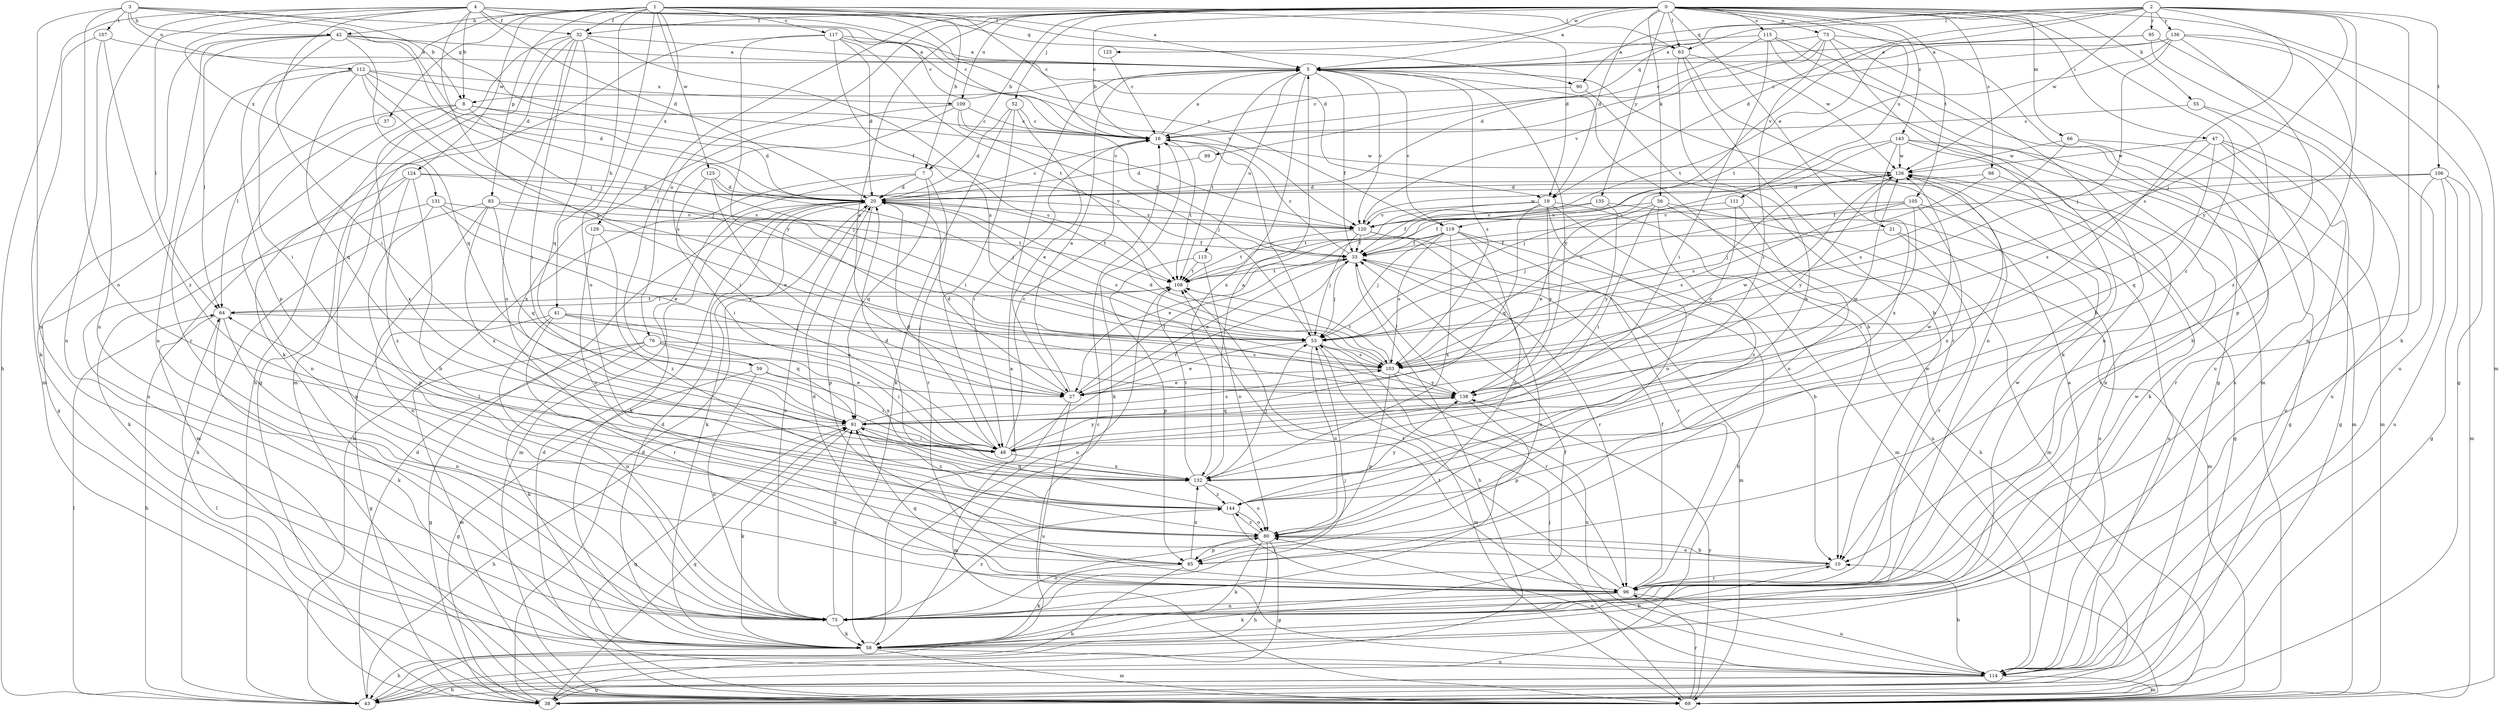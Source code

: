 strict digraph  {
0;
1;
2;
3;
4;
5;
7;
8;
10;
16;
19;
20;
21;
27;
32;
33;
37;
38;
41;
42;
43;
47;
48;
52;
53;
55;
56;
58;
59;
63;
64;
66;
69;
73;
75;
76;
80;
83;
85;
89;
90;
91;
95;
96;
98;
103;
105;
106;
107;
108;
109;
111;
112;
113;
114;
115;
117;
119;
120;
123;
124;
125;
126;
129;
131;
132;
135;
136;
138;
143;
144;
0 -> 5  [label=a];
0 -> 7  [label=b];
0 -> 16  [label=c];
0 -> 19  [label=d];
0 -> 21  [label=e];
0 -> 27  [label=e];
0 -> 32  [label=f];
0 -> 47  [label=i];
0 -> 52  [label=j];
0 -> 55  [label=k];
0 -> 56  [label=k];
0 -> 59  [label=l];
0 -> 63  [label=l];
0 -> 66  [label=m];
0 -> 69  [label=m];
0 -> 73  [label=n];
0 -> 76  [label=o];
0 -> 98  [label=s];
0 -> 105  [label=t];
0 -> 109  [label=u];
0 -> 111  [label=u];
0 -> 115  [label=v];
0 -> 123  [label=w];
0 -> 135  [label=y];
0 -> 143  [label=z];
0 -> 144  [label=z];
1 -> 5  [label=a];
1 -> 7  [label=b];
1 -> 16  [label=c];
1 -> 19  [label=d];
1 -> 32  [label=f];
1 -> 37  [label=g];
1 -> 41  [label=h];
1 -> 42  [label=h];
1 -> 63  [label=l];
1 -> 80  [label=o];
1 -> 83  [label=p];
1 -> 85  [label=p];
1 -> 117  [label=v];
1 -> 124  [label=w];
1 -> 125  [label=w];
1 -> 129  [label=x];
2 -> 19  [label=d];
2 -> 53  [label=j];
2 -> 58  [label=k];
2 -> 63  [label=l];
2 -> 89  [label=q];
2 -> 90  [label=q];
2 -> 95  [label=r];
2 -> 103  [label=s];
2 -> 106  [label=t];
2 -> 119  [label=v];
2 -> 126  [label=w];
2 -> 136  [label=y];
2 -> 138  [label=y];
3 -> 8  [label=b];
3 -> 16  [label=c];
3 -> 42  [label=h];
3 -> 53  [label=j];
3 -> 75  [label=n];
3 -> 80  [label=o];
3 -> 107  [label=t];
3 -> 112  [label=u];
4 -> 8  [label=b];
4 -> 16  [label=c];
4 -> 19  [label=d];
4 -> 20  [label=d];
4 -> 32  [label=f];
4 -> 43  [label=h];
4 -> 48  [label=i];
4 -> 63  [label=l];
4 -> 64  [label=l];
4 -> 75  [label=n];
4 -> 90  [label=q];
4 -> 119  [label=v];
4 -> 131  [label=x];
4 -> 138  [label=y];
5 -> 8  [label=b];
5 -> 10  [label=b];
5 -> 33  [label=f];
5 -> 103  [label=s];
5 -> 108  [label=t];
5 -> 113  [label=u];
5 -> 119  [label=v];
5 -> 120  [label=v];
5 -> 132  [label=x];
5 -> 138  [label=y];
7 -> 20  [label=d];
7 -> 43  [label=h];
7 -> 58  [label=k];
7 -> 91  [label=q];
7 -> 96  [label=r];
8 -> 16  [label=c];
8 -> 20  [label=d];
8 -> 38  [label=g];
8 -> 53  [label=j];
8 -> 114  [label=u];
8 -> 132  [label=x];
10 -> 80  [label=o];
10 -> 96  [label=r];
16 -> 5  [label=a];
16 -> 48  [label=i];
16 -> 58  [label=k];
16 -> 108  [label=t];
16 -> 126  [label=w];
19 -> 33  [label=f];
19 -> 69  [label=m];
19 -> 80  [label=o];
19 -> 91  [label=q];
19 -> 108  [label=t];
19 -> 114  [label=u];
19 -> 120  [label=v];
19 -> 138  [label=y];
20 -> 16  [label=c];
20 -> 58  [label=k];
20 -> 69  [label=m];
20 -> 75  [label=n];
20 -> 85  [label=p];
20 -> 103  [label=s];
20 -> 108  [label=t];
20 -> 120  [label=v];
21 -> 33  [label=f];
21 -> 69  [label=m];
21 -> 96  [label=r];
27 -> 5  [label=a];
27 -> 20  [label=d];
27 -> 33  [label=f];
27 -> 69  [label=m];
27 -> 114  [label=u];
27 -> 126  [label=w];
32 -> 5  [label=a];
32 -> 38  [label=g];
32 -> 43  [label=h];
32 -> 48  [label=i];
32 -> 69  [label=m];
32 -> 80  [label=o];
32 -> 91  [label=q];
32 -> 103  [label=s];
33 -> 16  [label=c];
33 -> 27  [label=e];
33 -> 43  [label=h];
33 -> 53  [label=j];
33 -> 69  [label=m];
33 -> 96  [label=r];
33 -> 108  [label=t];
37 -> 75  [label=n];
38 -> 20  [label=d];
38 -> 91  [label=q];
41 -> 27  [label=e];
41 -> 38  [label=g];
41 -> 53  [label=j];
41 -> 75  [label=n];
41 -> 91  [label=q];
41 -> 96  [label=r];
42 -> 5  [label=a];
42 -> 20  [label=d];
42 -> 33  [label=f];
42 -> 48  [label=i];
42 -> 58  [label=k];
42 -> 64  [label=l];
42 -> 75  [label=n];
42 -> 91  [label=q];
43 -> 16  [label=c];
43 -> 20  [label=d];
43 -> 64  [label=l];
47 -> 38  [label=g];
47 -> 75  [label=n];
47 -> 91  [label=q];
47 -> 103  [label=s];
47 -> 114  [label=u];
47 -> 126  [label=w];
48 -> 16  [label=c];
48 -> 20  [label=d];
48 -> 33  [label=f];
48 -> 132  [label=x];
48 -> 138  [label=y];
52 -> 16  [label=c];
52 -> 20  [label=d];
52 -> 27  [label=e];
52 -> 48  [label=i];
52 -> 58  [label=k];
53 -> 16  [label=c];
53 -> 27  [label=e];
53 -> 69  [label=m];
53 -> 80  [label=o];
53 -> 96  [label=r];
53 -> 103  [label=s];
55 -> 10  [label=b];
55 -> 16  [label=c];
55 -> 114  [label=u];
56 -> 27  [label=e];
56 -> 43  [label=h];
56 -> 48  [label=i];
56 -> 69  [label=m];
56 -> 120  [label=v];
56 -> 144  [label=z];
58 -> 5  [label=a];
58 -> 10  [label=b];
58 -> 20  [label=d];
58 -> 33  [label=f];
58 -> 43  [label=h];
58 -> 69  [label=m];
58 -> 114  [label=u];
59 -> 27  [label=e];
59 -> 38  [label=g];
59 -> 48  [label=i];
59 -> 75  [label=n];
63 -> 10  [label=b];
63 -> 75  [label=n];
63 -> 80  [label=o];
63 -> 126  [label=w];
64 -> 43  [label=h];
64 -> 53  [label=j];
64 -> 58  [label=k];
64 -> 75  [label=n];
64 -> 108  [label=t];
66 -> 38  [label=g];
66 -> 69  [label=m];
66 -> 103  [label=s];
66 -> 126  [label=w];
69 -> 20  [label=d];
69 -> 53  [label=j];
69 -> 64  [label=l];
69 -> 91  [label=q];
69 -> 96  [label=r];
69 -> 138  [label=y];
73 -> 5  [label=a];
73 -> 10  [label=b];
73 -> 20  [label=d];
73 -> 48  [label=i];
73 -> 75  [label=n];
73 -> 114  [label=u];
73 -> 120  [label=v];
75 -> 53  [label=j];
75 -> 58  [label=k];
75 -> 80  [label=o];
75 -> 91  [label=q];
75 -> 126  [label=w];
75 -> 144  [label=z];
76 -> 38  [label=g];
76 -> 48  [label=i];
76 -> 58  [label=k];
76 -> 69  [label=m];
76 -> 103  [label=s];
76 -> 132  [label=x];
80 -> 10  [label=b];
80 -> 38  [label=g];
80 -> 43  [label=h];
80 -> 58  [label=k];
80 -> 85  [label=p];
80 -> 144  [label=z];
83 -> 43  [label=h];
83 -> 75  [label=n];
83 -> 91  [label=q];
83 -> 108  [label=t];
83 -> 120  [label=v];
83 -> 132  [label=x];
85 -> 43  [label=h];
85 -> 58  [label=k];
85 -> 126  [label=w];
85 -> 132  [label=x];
89 -> 20  [label=d];
90 -> 16  [label=c];
90 -> 96  [label=r];
91 -> 43  [label=h];
91 -> 48  [label=i];
91 -> 58  [label=k];
91 -> 103  [label=s];
91 -> 126  [label=w];
91 -> 144  [label=z];
95 -> 5  [label=a];
95 -> 75  [label=n];
95 -> 108  [label=t];
95 -> 114  [label=u];
96 -> 20  [label=d];
96 -> 33  [label=f];
96 -> 58  [label=k];
96 -> 75  [label=n];
96 -> 91  [label=q];
96 -> 108  [label=t];
96 -> 114  [label=u];
96 -> 126  [label=w];
98 -> 20  [label=d];
98 -> 53  [label=j];
98 -> 96  [label=r];
103 -> 20  [label=d];
103 -> 27  [label=e];
103 -> 85  [label=p];
103 -> 108  [label=t];
103 -> 114  [label=u];
103 -> 138  [label=y];
105 -> 48  [label=i];
105 -> 53  [label=j];
105 -> 103  [label=s];
105 -> 114  [label=u];
105 -> 120  [label=v];
105 -> 132  [label=x];
106 -> 20  [label=d];
106 -> 33  [label=f];
106 -> 38  [label=g];
106 -> 69  [label=m];
106 -> 96  [label=r];
106 -> 114  [label=u];
107 -> 5  [label=a];
107 -> 69  [label=m];
107 -> 75  [label=n];
107 -> 144  [label=z];
108 -> 64  [label=l];
108 -> 75  [label=n];
109 -> 16  [label=c];
109 -> 33  [label=f];
109 -> 48  [label=i];
109 -> 53  [label=j];
109 -> 132  [label=x];
111 -> 80  [label=o];
111 -> 120  [label=v];
111 -> 138  [label=y];
112 -> 20  [label=d];
112 -> 53  [label=j];
112 -> 64  [label=l];
112 -> 91  [label=q];
112 -> 96  [label=r];
112 -> 103  [label=s];
112 -> 120  [label=v];
112 -> 109  [label=x];
113 -> 80  [label=o];
113 -> 85  [label=p];
113 -> 108  [label=t];
114 -> 5  [label=a];
114 -> 10  [label=b];
114 -> 38  [label=g];
114 -> 43  [label=h];
114 -> 69  [label=m];
114 -> 80  [label=o];
114 -> 108  [label=t];
115 -> 5  [label=a];
115 -> 16  [label=c];
115 -> 38  [label=g];
115 -> 48  [label=i];
115 -> 58  [label=k];
115 -> 69  [label=m];
117 -> 5  [label=a];
117 -> 20  [label=d];
117 -> 58  [label=k];
117 -> 103  [label=s];
117 -> 108  [label=t];
117 -> 120  [label=v];
117 -> 138  [label=y];
119 -> 10  [label=b];
119 -> 27  [label=e];
119 -> 33  [label=f];
119 -> 53  [label=j];
119 -> 75  [label=n];
119 -> 96  [label=r];
119 -> 103  [label=s];
119 -> 132  [label=x];
120 -> 33  [label=f];
120 -> 43  [label=h];
120 -> 53  [label=j];
120 -> 80  [label=o];
120 -> 108  [label=t];
120 -> 126  [label=w];
123 -> 16  [label=c];
124 -> 10  [label=b];
124 -> 20  [label=d];
124 -> 69  [label=m];
124 -> 75  [label=n];
124 -> 120  [label=v];
124 -> 144  [label=z];
125 -> 20  [label=d];
125 -> 27  [label=e];
125 -> 48  [label=i];
125 -> 53  [label=j];
126 -> 20  [label=d];
126 -> 38  [label=g];
126 -> 103  [label=s];
126 -> 138  [label=y];
129 -> 33  [label=f];
129 -> 80  [label=o];
129 -> 144  [label=z];
131 -> 27  [label=e];
131 -> 58  [label=k];
131 -> 85  [label=p];
131 -> 120  [label=v];
131 -> 138  [label=y];
132 -> 5  [label=a];
132 -> 20  [label=d];
132 -> 53  [label=j];
132 -> 64  [label=l];
132 -> 80  [label=o];
132 -> 108  [label=t];
132 -> 126  [label=w];
132 -> 144  [label=z];
135 -> 33  [label=f];
135 -> 114  [label=u];
135 -> 120  [label=v];
135 -> 138  [label=y];
136 -> 5  [label=a];
136 -> 16  [label=c];
136 -> 38  [label=g];
136 -> 53  [label=j];
136 -> 85  [label=p];
136 -> 108  [label=t];
136 -> 144  [label=z];
138 -> 33  [label=f];
138 -> 85  [label=p];
138 -> 91  [label=q];
143 -> 53  [label=j];
143 -> 58  [label=k];
143 -> 69  [label=m];
143 -> 75  [label=n];
143 -> 103  [label=s];
143 -> 126  [label=w];
143 -> 132  [label=x];
144 -> 80  [label=o];
144 -> 91  [label=q];
144 -> 96  [label=r];
144 -> 138  [label=y];
}
